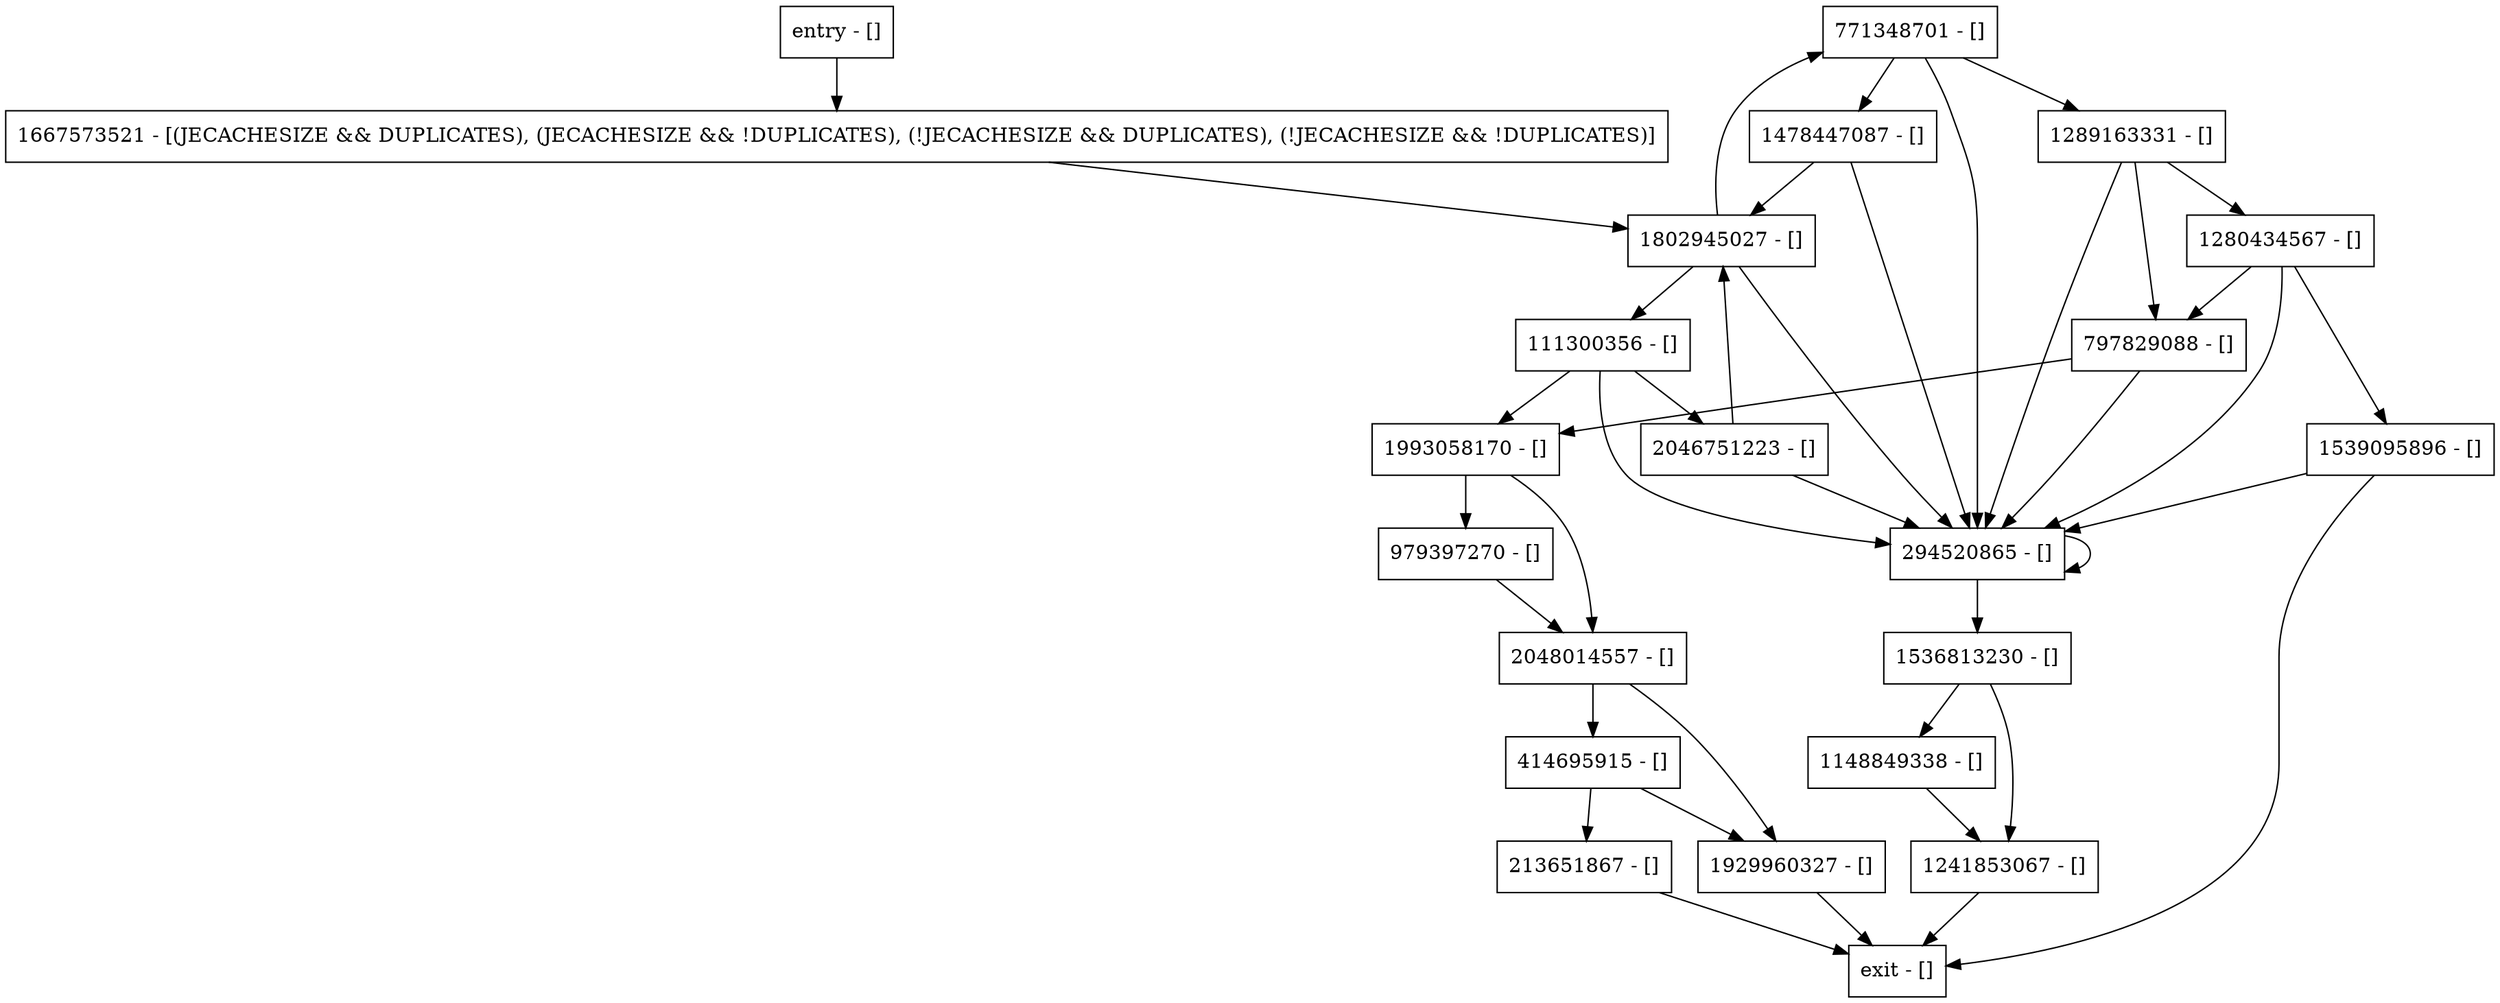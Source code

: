 digraph findBinForInsert {
node [shape=record];
1993058170 [label="1993058170 - []"];
1536813230 [label="1536813230 - []"];
414695915 [label="414695915 - []"];
1280434567 [label="1280434567 - []"];
213651867 [label="213651867 - []"];
1929960327 [label="1929960327 - []"];
1667573521 [label="1667573521 - [(JECACHESIZE && DUPLICATES), (JECACHESIZE && !DUPLICATES), (!JECACHESIZE && DUPLICATES), (!JECACHESIZE && !DUPLICATES)]"];
1539095896 [label="1539095896 - []"];
entry [label="entry - []"];
exit [label="exit - []"];
979397270 [label="979397270 - []"];
1802945027 [label="1802945027 - []"];
111300356 [label="111300356 - []"];
1241853067 [label="1241853067 - []"];
771348701 [label="771348701 - []"];
2046751223 [label="2046751223 - []"];
1148849338 [label="1148849338 - []"];
1478447087 [label="1478447087 - []"];
1289163331 [label="1289163331 - []"];
2048014557 [label="2048014557 - []"];
294520865 [label="294520865 - []"];
797829088 [label="797829088 - []"];
entry;
exit;
1993058170 -> 979397270;
1993058170 -> 2048014557;
1536813230 -> 1241853067;
1536813230 -> 1148849338;
414695915 -> 213651867;
414695915 -> 1929960327;
1280434567 -> 294520865;
1280434567 -> 1539095896;
1280434567 -> 797829088;
213651867 -> exit;
1929960327 -> exit;
1667573521 -> 1802945027;
1539095896 -> exit;
1539095896 -> 294520865;
entry -> 1667573521;
979397270 -> 2048014557;
1802945027 -> 111300356;
1802945027 -> 771348701;
1802945027 -> 294520865;
111300356 -> 1993058170;
111300356 -> 2046751223;
111300356 -> 294520865;
1241853067 -> exit;
771348701 -> 1478447087;
771348701 -> 1289163331;
771348701 -> 294520865;
2046751223 -> 1802945027;
2046751223 -> 294520865;
1148849338 -> 1241853067;
1478447087 -> 1802945027;
1478447087 -> 294520865;
1289163331 -> 1280434567;
1289163331 -> 294520865;
1289163331 -> 797829088;
2048014557 -> 414695915;
2048014557 -> 1929960327;
294520865 -> 1536813230;
294520865 -> 294520865;
797829088 -> 1993058170;
797829088 -> 294520865;
}
